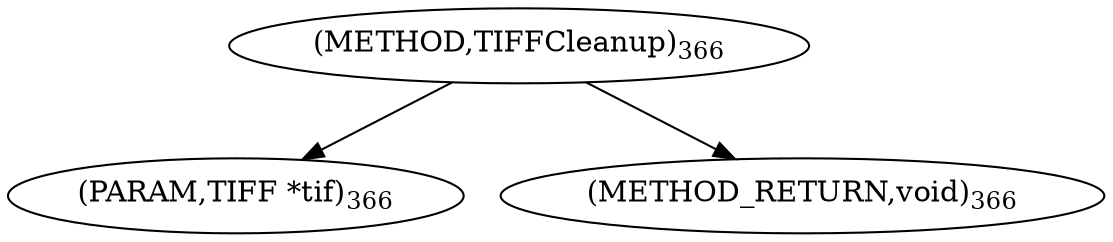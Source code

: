 digraph "TIFFCleanup" {  
"8509" [label = <(METHOD,TIFFCleanup)<SUB>366</SUB>> ]
"8510" [label = <(PARAM,TIFF *tif)<SUB>366</SUB>> ]
"8511" [label = <(METHOD_RETURN,void)<SUB>366</SUB>> ]
  "8509" -> "8510" 
  "8509" -> "8511" 
}
